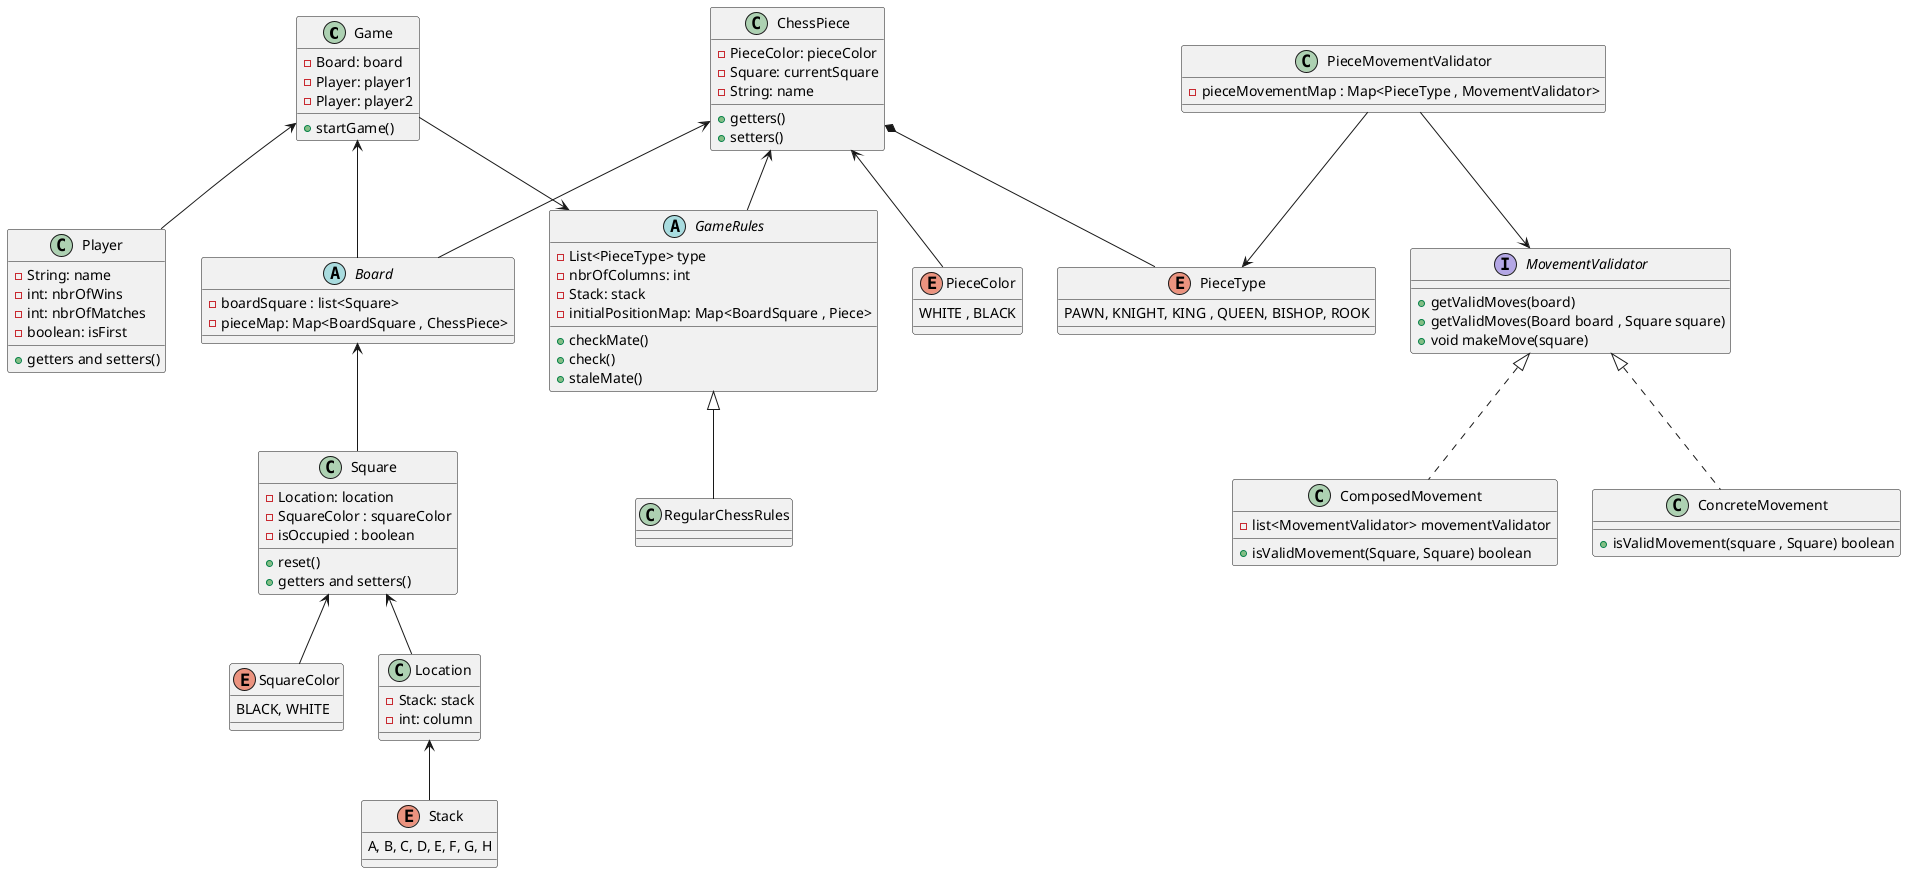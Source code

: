 @startuml
class Game{
 - Board: board
 - Player: player1
 - Player: player2

 + startGame()
}

abstract class Board{
-boardSquare : list<Square>
-pieceMap: Map<BoardSquare , ChessPiece>
}

class Square{
- Location: location
- SquareColor : squareColor
- isOccupied : boolean
+ reset()
+ getters and setters()

}
enum SquareColor{
BLACK, WHITE
}

class Location{
- Stack: stack
- int: column

}
enum Stack{
A, B, C, D, E, F, G, H
}
class ChessPiece{
- PieceColor: pieceColor
- Square: currentSquare
- String: name

+ getters()
+ setters()
}
enum PieceColor{
    WHITE , BLACK
}

enum PieceType{
PAWN, KNIGHT, KING , QUEEN, BISHOP, ROOK
}

abstract class GameRules{
- List<PieceType> type
- nbrOfColumns: int
- Stack: stack
- initialPositionMap: Map<BoardSquare , Piece>
    + checkMate()
    + check()
    + staleMate()
}
class RegularChessRules extends GameRules{}
class Player{
 -String: name
 -int: nbrOfWins
 -int: nbrOfMatches
 -boolean: isFirst
 +getters and setters()
}

class PieceMovementValidator {
 - pieceMovementMap : Map<PieceType , MovementValidator>
}

interface MovementValidator{
+ getValidMoves(board)
+ getValidMoves(Board board , Square square)
+ void makeMove(square)
}
class ComposedMovement implements MovementValidator{
- list<MovementValidator> movementValidator
+ isValidMovement(Square, Square) boolean
}
class ConcreteMovement implements MovementValidator{
+ isValidMovement(square , Square) boolean
}
Square <-- SquareColor
Square <-- Location
Location <-- Stack
Board <-- Square
ChessPiece <-- GameRules
ChessPiece <-- PieceColor
Game <-- Board
ChessPiece <-- Board
Game --> GameRules
Game <-- Player
ChessPiece *-- PieceType
PieceMovementValidator --> PieceType
PieceMovementValidator --> MovementValidator
@enduml